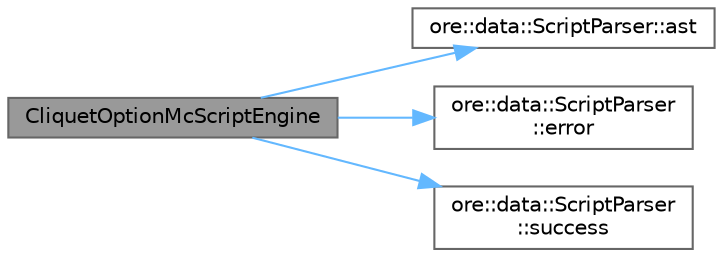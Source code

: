 digraph "CliquetOptionMcScriptEngine"
{
 // INTERACTIVE_SVG=YES
 // LATEX_PDF_SIZE
  bgcolor="transparent";
  edge [fontname=Helvetica,fontsize=10,labelfontname=Helvetica,labelfontsize=10];
  node [fontname=Helvetica,fontsize=10,shape=box,height=0.2,width=0.4];
  rankdir="LR";
  Node1 [label="CliquetOptionMcScriptEngine",height=0.2,width=0.4,color="gray40", fillcolor="grey60", style="filled", fontcolor="black",tooltip=" "];
  Node1 -> Node2 [color="steelblue1",style="solid"];
  Node2 [label="ore::data::ScriptParser::ast",height=0.2,width=0.4,color="grey40", fillcolor="white", style="filled",URL="$classore_1_1data_1_1_script_parser.html#a129afe41ce2fef8210a948f44f460980",tooltip=" "];
  Node1 -> Node3 [color="steelblue1",style="solid"];
  Node3 [label="ore::data::ScriptParser\l::error",height=0.2,width=0.4,color="grey40", fillcolor="white", style="filled",URL="$classore_1_1data_1_1_script_parser.html#a2cb7655ade7560029883cf677976debb",tooltip=" "];
  Node1 -> Node4 [color="steelblue1",style="solid"];
  Node4 [label="ore::data::ScriptParser\l::success",height=0.2,width=0.4,color="grey40", fillcolor="white", style="filled",URL="$classore_1_1data_1_1_script_parser.html#adaf0969c75c4ad538e5f2a89dac8ac98",tooltip=" "];
}
